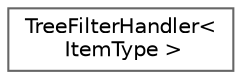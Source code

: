 digraph "Graphical Class Hierarchy"
{
 // INTERACTIVE_SVG=YES
 // LATEX_PDF_SIZE
  bgcolor="transparent";
  edge [fontname=Helvetica,fontsize=10,labelfontname=Helvetica,labelfontsize=10];
  node [fontname=Helvetica,fontsize=10,shape=box,height=0.2,width=0.4];
  rankdir="LR";
  Node0 [id="Node000000",label="TreeFilterHandler\<\l ItemType \>",height=0.2,width=0.4,color="grey40", fillcolor="white", style="filled",URL="$d6/d48/classTreeFilterHandler.html",tooltip="Handles filtering and expanding a TreeView using an IFilter implementation."];
}
